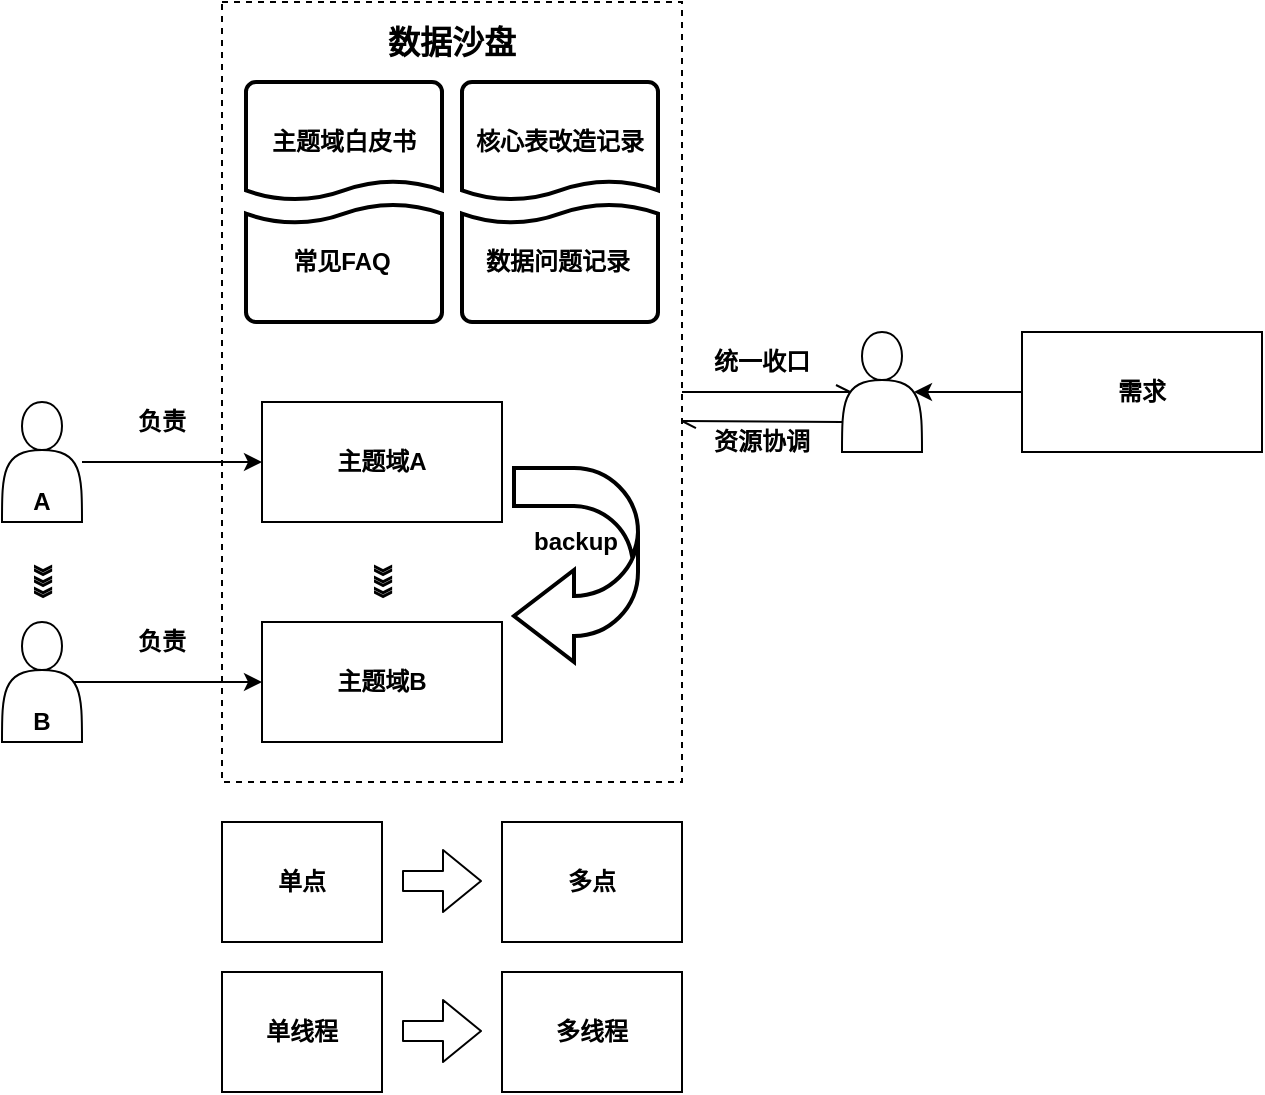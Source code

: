 <mxfile version="20.8.23" type="github">
  <diagram name="第 1 页" id="IUtDByJ6rrbmIUR1jjYp">
    <mxGraphModel dx="1084" dy="465" grid="1" gridSize="10" guides="1" tooltips="1" connect="1" arrows="1" fold="1" page="1" pageScale="1" pageWidth="827" pageHeight="1169" math="0" shadow="0">
      <root>
        <mxCell id="0" />
        <mxCell id="1" parent="0" />
        <mxCell id="MDNbTjmFEQv9aP8rJwnf-1" style="edgeStyle=orthogonalEdgeStyle;rounded=0;orthogonalLoop=1;jettySize=auto;html=1;exitX=1;exitY=0.5;exitDx=0;exitDy=0;entryX=0.1;entryY=0.5;entryDx=0;entryDy=0;entryPerimeter=0;endArrow=openAsync;endFill=0;fontStyle=1;" parent="1" source="MDNbTjmFEQv9aP8rJwnf-2" target="MDNbTjmFEQv9aP8rJwnf-20" edge="1">
          <mxGeometry relative="1" as="geometry" />
        </mxCell>
        <mxCell id="MDNbTjmFEQv9aP8rJwnf-2" value="" style="rounded=0;whiteSpace=wrap;html=1;dashed=1;fontStyle=1;" parent="1" diagramCategory="general" diagramName="Rectangle" vertex="1">
          <mxGeometry x="210" y="100" width="230" height="390" as="geometry" />
        </mxCell>
        <mxCell id="MDNbTjmFEQv9aP8rJwnf-3" value="主题域A" style="rounded=0;whiteSpace=wrap;html=1;fontStyle=1;" parent="1" diagramCategory="general" diagramName="Rectangle" vertex="1">
          <mxGeometry x="230" y="300" width="120" height="60" as="geometry" />
        </mxCell>
        <mxCell id="MDNbTjmFEQv9aP8rJwnf-4" style="edgeStyle=orthogonalEdgeStyle;rounded=0;orthogonalLoop=1;jettySize=auto;html=1;exitX=0;exitY=0.5;exitDx=0;exitDy=0;entryX=0.9;entryY=0.5;entryDx=0;entryDy=0;entryPerimeter=0;fontSize=16;fontStyle=1;" parent="1" source="MDNbTjmFEQv9aP8rJwnf-5" target="MDNbTjmFEQv9aP8rJwnf-20" edge="1">
          <mxGeometry relative="1" as="geometry" />
        </mxCell>
        <mxCell id="MDNbTjmFEQv9aP8rJwnf-5" value="需求" style="rounded=0;whiteSpace=wrap;html=1;fontStyle=1;" parent="1" diagramCategory="general" diagramName="Rectangle" vertex="1">
          <mxGeometry x="610" y="265" width="120" height="60" as="geometry" />
        </mxCell>
        <mxCell id="MDNbTjmFEQv9aP8rJwnf-6" style="edgeStyle=orthogonalEdgeStyle;rounded=0;orthogonalLoop=1;jettySize=auto;html=1;fontStyle=1;" parent="1" source="MDNbTjmFEQv9aP8rJwnf-7" target="MDNbTjmFEQv9aP8rJwnf-3" edge="1">
          <mxGeometry relative="1" as="geometry" />
        </mxCell>
        <mxCell id="MDNbTjmFEQv9aP8rJwnf-7" value="" style="shape=actor;whiteSpace=wrap;html=1;fontStyle=1;" parent="1" diagramCategory="advanced" diagramName="User" vertex="1">
          <mxGeometry x="100" y="300" width="40" height="60" as="geometry" />
        </mxCell>
        <mxCell id="MDNbTjmFEQv9aP8rJwnf-8" style="edgeStyle=orthogonalEdgeStyle;rounded=0;orthogonalLoop=1;jettySize=auto;html=1;exitX=0.9;exitY=0.5;exitDx=0;exitDy=0;exitPerimeter=0;fontStyle=1;" parent="1" source="MDNbTjmFEQv9aP8rJwnf-9" target="MDNbTjmFEQv9aP8rJwnf-10" edge="1">
          <mxGeometry relative="1" as="geometry" />
        </mxCell>
        <mxCell id="MDNbTjmFEQv9aP8rJwnf-9" value="" style="shape=actor;whiteSpace=wrap;html=1;fontStyle=1;" parent="1" diagramCategory="advanced" diagramName="User" vertex="1">
          <mxGeometry x="100" y="410" width="40" height="60" as="geometry" />
        </mxCell>
        <mxCell id="MDNbTjmFEQv9aP8rJwnf-10" value="主题域B" style="rounded=0;whiteSpace=wrap;html=1;fontStyle=1;" parent="1" diagramCategory="general" diagramName="Rectangle" vertex="1">
          <mxGeometry x="230" y="410" width="120" height="60" as="geometry" />
        </mxCell>
        <mxCell id="MDNbTjmFEQv9aP8rJwnf-11" value="A" style="text;html=1;strokeColor=none;fillColor=none;align=center;verticalAlign=middle;whiteSpace=wrap;rounded=0;fontStyle=1;" parent="1" diagramCategory="general" diagramName="text" vertex="1">
          <mxGeometry x="100" y="340" width="40" height="20" as="geometry" />
        </mxCell>
        <mxCell id="MDNbTjmFEQv9aP8rJwnf-12" value="B" style="text;html=1;strokeColor=none;fillColor=none;align=center;verticalAlign=middle;whiteSpace=wrap;rounded=0;fontStyle=1;" parent="1" diagramCategory="general" diagramName="text" vertex="1">
          <mxGeometry x="100" y="450" width="40" height="20" as="geometry" />
        </mxCell>
        <mxCell id="MDNbTjmFEQv9aP8rJwnf-13" value="负责" style="text;html=1;strokeColor=none;fillColor=none;align=center;verticalAlign=middle;whiteSpace=wrap;rounded=0;fontStyle=1;" parent="1" diagramCategory="general" diagramName="text" vertex="1">
          <mxGeometry x="160" y="300" width="40" height="20" as="geometry" />
        </mxCell>
        <mxCell id="MDNbTjmFEQv9aP8rJwnf-14" value="负责" style="text;html=1;strokeColor=none;fillColor=none;align=center;verticalAlign=middle;whiteSpace=wrap;rounded=0;fontStyle=1;" parent="1" diagramCategory="general" diagramName="text" vertex="1">
          <mxGeometry x="160" y="410" width="40" height="20" as="geometry" />
        </mxCell>
        <mxCell id="MDNbTjmFEQv9aP8rJwnf-15" value="》》》" style="text;html=1;strokeColor=none;fillColor=none;align=center;verticalAlign=middle;whiteSpace=wrap;rounded=0;rotation=90;fontStyle=1;" parent="1" diagramCategory="general" diagramName="text" vertex="1">
          <mxGeometry x="100" y="380" width="40" height="20" as="geometry" />
        </mxCell>
        <mxCell id="MDNbTjmFEQv9aP8rJwnf-16" value="》》》" style="text;html=1;strokeColor=none;fillColor=none;align=center;verticalAlign=middle;whiteSpace=wrap;rounded=0;rotation=90;fontStyle=1;" parent="1" diagramCategory="general" diagramName="text" vertex="1">
          <mxGeometry x="270" y="380" width="40" height="20" as="geometry" />
        </mxCell>
        <mxCell id="MDNbTjmFEQv9aP8rJwnf-17" value="统一收口" style="text;html=1;strokeColor=none;fillColor=none;align=center;verticalAlign=middle;whiteSpace=wrap;rounded=0;fontStyle=1;" parent="1" diagramCategory="general" diagramName="text" vertex="1">
          <mxGeometry x="450" y="270" width="60" height="20" as="geometry" />
        </mxCell>
        <mxCell id="MDNbTjmFEQv9aP8rJwnf-18" value="单点" style="rounded=0;whiteSpace=wrap;html=1;fontStyle=1;" parent="1" diagramCategory="general" diagramName="Rectangle" vertex="1">
          <mxGeometry x="210" y="510" width="80" height="60" as="geometry" />
        </mxCell>
        <mxCell id="MDNbTjmFEQv9aP8rJwnf-19" value="多点" style="rounded=0;whiteSpace=wrap;html=1;fontStyle=1;" parent="1" diagramCategory="general" diagramName="Rectangle" vertex="1">
          <mxGeometry x="350" y="510" width="90" height="60" as="geometry" />
        </mxCell>
        <mxCell id="MDNbTjmFEQv9aP8rJwnf-20" value="" style="shape=actor;whiteSpace=wrap;html=1;fontStyle=1;" parent="1" diagramCategory="advanced" diagramName="User" vertex="1">
          <mxGeometry x="520" y="265" width="40" height="60" as="geometry" />
        </mxCell>
        <mxCell id="MDNbTjmFEQv9aP8rJwnf-21" value="" style="shape=flexArrow;endArrow=classic;html=1;fontStyle=1;" parent="1" diagramCategory="general" diagramName="arrow" edge="1">
          <mxGeometry width="50" height="50" relative="1" as="geometry">
            <mxPoint x="300" y="539.5" as="sourcePoint" />
            <mxPoint x="340" y="539.5" as="targetPoint" />
          </mxGeometry>
        </mxCell>
        <mxCell id="MDNbTjmFEQv9aP8rJwnf-22" value="&lt;span style=&quot;font-size: 16px;&quot;&gt;&lt;font style=&quot;font-size: 16px;&quot;&gt;数据沙盘&lt;/font&gt;&lt;/span&gt;" style="text;html=1;strokeColor=none;fillColor=none;align=center;verticalAlign=middle;whiteSpace=wrap;rounded=0;fontSize=16;fontStyle=1;" parent="1" diagramCategory="general" diagramName="text" vertex="1">
          <mxGeometry x="290" y="110" width="70" height="20" as="geometry" />
        </mxCell>
        <mxCell id="MDNbTjmFEQv9aP8rJwnf-23" value="单线程" style="rounded=0;whiteSpace=wrap;html=1;fontStyle=1;" parent="1" diagramCategory="general" diagramName="Rectangle" vertex="1">
          <mxGeometry x="210" y="585" width="80" height="60" as="geometry" />
        </mxCell>
        <mxCell id="MDNbTjmFEQv9aP8rJwnf-24" value="多线程" style="rounded=0;whiteSpace=wrap;html=1;fontStyle=1;" parent="1" diagramCategory="general" diagramName="Rectangle" vertex="1">
          <mxGeometry x="350" y="585" width="90" height="60" as="geometry" />
        </mxCell>
        <mxCell id="MDNbTjmFEQv9aP8rJwnf-25" value="" style="shape=flexArrow;endArrow=classic;html=1;fontStyle=1;" parent="1" diagramCategory="general" diagramName="arrow" edge="1">
          <mxGeometry width="50" height="50" relative="1" as="geometry">
            <mxPoint x="300" y="614.5" as="sourcePoint" />
            <mxPoint x="340" y="614.5" as="targetPoint" />
          </mxGeometry>
        </mxCell>
        <mxCell id="MDNbTjmFEQv9aP8rJwnf-26" value="核心表改造记录" style="shape=mxgraph.flowchart.document;whiteSpace=wrap;html=1;fillColor=#ffffff;strokeColor=#000000;strokeWidth=2;fontStyle=1;" parent="1" diagramCategory="Flowchart" diagramName="Document" vertex="1">
          <mxGeometry x="330" y="140" width="98" height="60" as="geometry" />
        </mxCell>
        <mxCell id="MDNbTjmFEQv9aP8rJwnf-27" value="主题域白皮书" style="shape=mxgraph.flowchart.document;whiteSpace=wrap;html=1;fillColor=#ffffff;strokeColor=#000000;strokeWidth=2;fontStyle=1;" parent="1" diagramCategory="Flowchart" diagramName="Document" vertex="1">
          <mxGeometry x="222" y="140" width="98" height="60" as="geometry" />
        </mxCell>
        <mxCell id="MDNbTjmFEQv9aP8rJwnf-28" value="" style="shape=mxgraph.flowchart.document;whiteSpace=wrap;html=1;fillColor=#ffffff;strokeColor=#000000;strokeWidth=2;rotation=-180;fontStyle=1;" parent="1" diagramCategory="Flowchart" diagramName="Document" vertex="1">
          <mxGeometry x="222" y="200" width="98" height="60" as="geometry" />
        </mxCell>
        <mxCell id="MDNbTjmFEQv9aP8rJwnf-29" value="常见FAQ" style="text;html=1;strokeColor=none;fillColor=none;align=center;verticalAlign=middle;whiteSpace=wrap;rounded=0;fontStyle=1;" parent="1" diagramCategory="general" diagramName="text" vertex="1">
          <mxGeometry x="230" y="220" width="80" height="20" as="geometry" />
        </mxCell>
        <mxCell id="MDNbTjmFEQv9aP8rJwnf-30" value="" style="shape=mxgraph.flowchart.document;whiteSpace=wrap;html=1;fillColor=#ffffff;strokeColor=#000000;strokeWidth=2;rotation=-180;fontStyle=1;" parent="1" diagramCategory="Flowchart" diagramName="Document" vertex="1">
          <mxGeometry x="330" y="200" width="98" height="60" as="geometry" />
        </mxCell>
        <mxCell id="MDNbTjmFEQv9aP8rJwnf-31" value="数据问题记录" style="text;html=1;strokeColor=none;fillColor=none;align=center;verticalAlign=middle;whiteSpace=wrap;rounded=0;fontStyle=1;" parent="1" diagramCategory="general" diagramName="text" vertex="1">
          <mxGeometry x="338" y="220" width="80" height="20" as="geometry" />
        </mxCell>
        <mxCell id="MDNbTjmFEQv9aP8rJwnf-32" value="" style="endArrow=openAsync;html=1;exitX=0;exitY=0.75;exitDx=0;exitDy=0;endFill=0;fontStyle=1;" parent="1" source="MDNbTjmFEQv9aP8rJwnf-20" diagramCategory="general" diagramName="DirectionalConnector" edge="1">
          <mxGeometry width="50" height="50" relative="1" as="geometry">
            <mxPoint x="510" y="310" as="sourcePoint" />
            <mxPoint x="440" y="309.5" as="targetPoint" />
          </mxGeometry>
        </mxCell>
        <mxCell id="MDNbTjmFEQv9aP8rJwnf-33" value="资源协调" style="text;html=1;strokeColor=none;fillColor=none;align=center;verticalAlign=middle;whiteSpace=wrap;rounded=0;fontStyle=1;" parent="1" diagramCategory="general" diagramName="text" vertex="1">
          <mxGeometry x="450" y="310" width="60" height="20" as="geometry" />
        </mxCell>
        <mxCell id="MDNbTjmFEQv9aP8rJwnf-34" value="" style="shape=mxgraph.arrows.u_turn_left_arrow;whiteSpace=wrap;html=1;fillColor=#ffffff;strokeColor=#000000;strokeWidth=2;" parent="1" diagramCategory="arrow" diagramName="UTurnLeftArrow" vertex="1">
          <mxGeometry x="356" y="333" width="62" height="97" as="geometry" />
        </mxCell>
        <mxCell id="MDNbTjmFEQv9aP8rJwnf-35" value="backup" style="text;html=1;strokeColor=none;fillColor=none;align=center;verticalAlign=middle;whiteSpace=wrap;rounded=0;fontStyle=1;" parent="1" diagramCategory="general" diagramName="text" vertex="1">
          <mxGeometry x="367" y="360" width="40" height="20" as="geometry" />
        </mxCell>
      </root>
    </mxGraphModel>
  </diagram>
</mxfile>
